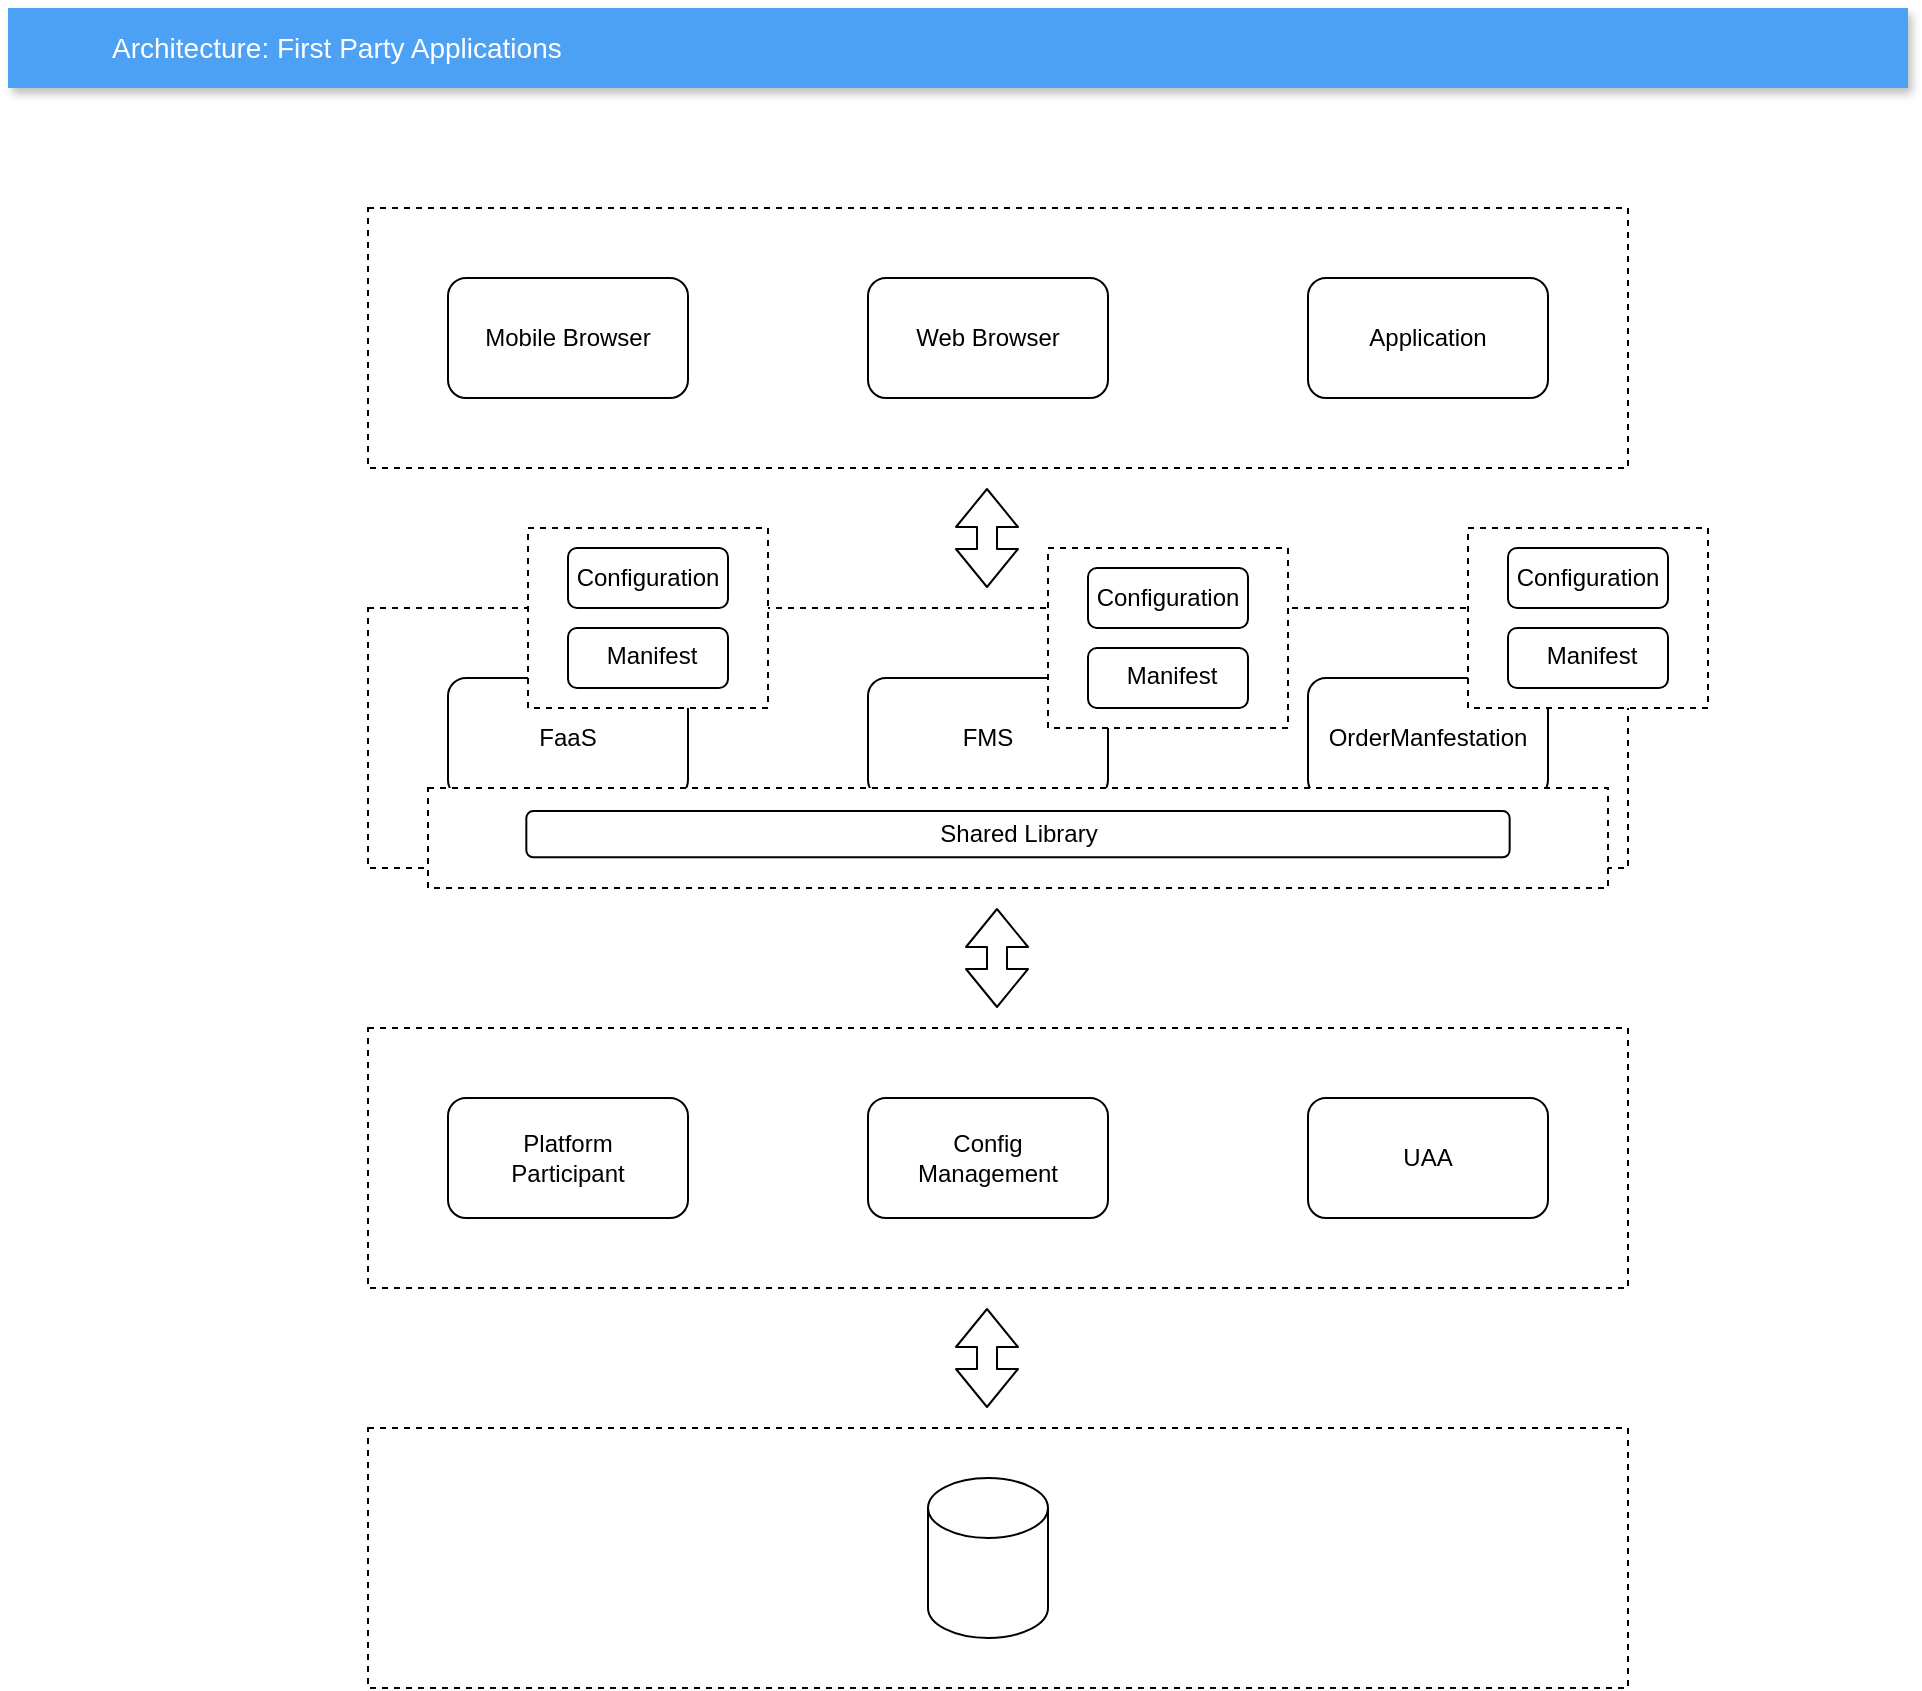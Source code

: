 <mxfile version="14.6.11" type="github">
  <diagram id="d1ab7348-05c3-a1e3-ca4d-12c340fd6b49" name="Page-1">
    <mxGraphModel dx="1350" dy="774" grid="1" gridSize="10" guides="1" tooltips="1" connect="1" arrows="1" fold="1" page="1" pageScale="1" pageWidth="1169" pageHeight="827" background="#ffffff" math="0" shadow="0">
      <root>
        <mxCell id="0" />
        <mxCell id="1" parent="0" />
        <mxCell id="9" value="Architecture: First Party Applications" style="fillColor=#4DA1F5;strokeColor=none;shadow=1;gradientColor=none;fontSize=14;align=left;spacingLeft=50;fontColor=#ffffff;html=1;" parent="1" vertex="1">
          <mxGeometry x="110" y="40" width="950" height="40" as="geometry" />
        </mxCell>
        <mxCell id="44_QHsM1Jb9pdZEY4SZs-172" value="" style="group" vertex="1" connectable="0" parent="1">
          <mxGeometry x="290" y="140" width="630" height="130" as="geometry" />
        </mxCell>
        <mxCell id="44_QHsM1Jb9pdZEY4SZs-164" value="" style="rounded=0;whiteSpace=wrap;html=1;dashed=1;" vertex="1" parent="44_QHsM1Jb9pdZEY4SZs-172">
          <mxGeometry width="630" height="130" as="geometry" />
        </mxCell>
        <mxCell id="44_QHsM1Jb9pdZEY4SZs-165" value="" style="rounded=1;whiteSpace=wrap;html=1;" vertex="1" parent="44_QHsM1Jb9pdZEY4SZs-172">
          <mxGeometry x="40" y="35" width="120" height="60" as="geometry" />
        </mxCell>
        <mxCell id="44_QHsM1Jb9pdZEY4SZs-166" value="" style="rounded=1;whiteSpace=wrap;html=1;" vertex="1" parent="44_QHsM1Jb9pdZEY4SZs-172">
          <mxGeometry x="250" y="35" width="120" height="60" as="geometry" />
        </mxCell>
        <mxCell id="44_QHsM1Jb9pdZEY4SZs-167" value="" style="rounded=1;whiteSpace=wrap;html=1;" vertex="1" parent="44_QHsM1Jb9pdZEY4SZs-172">
          <mxGeometry x="470" y="35" width="120" height="60" as="geometry" />
        </mxCell>
        <mxCell id="44_QHsM1Jb9pdZEY4SZs-168" value="Mobile Browser" style="text;html=1;strokeColor=none;fillColor=none;align=center;verticalAlign=middle;whiteSpace=wrap;rounded=0;" vertex="1" parent="44_QHsM1Jb9pdZEY4SZs-172">
          <mxGeometry x="55" y="55" width="90" height="20" as="geometry" />
        </mxCell>
        <mxCell id="44_QHsM1Jb9pdZEY4SZs-169" value="Web Browser" style="text;html=1;strokeColor=none;fillColor=none;align=center;verticalAlign=middle;whiteSpace=wrap;rounded=0;" vertex="1" parent="44_QHsM1Jb9pdZEY4SZs-172">
          <mxGeometry x="265" y="55" width="90" height="20" as="geometry" />
        </mxCell>
        <mxCell id="44_QHsM1Jb9pdZEY4SZs-171" value="Application" style="text;html=1;strokeColor=none;fillColor=none;align=center;verticalAlign=middle;whiteSpace=wrap;rounded=0;" vertex="1" parent="44_QHsM1Jb9pdZEY4SZs-172">
          <mxGeometry x="485" y="55" width="90" height="20" as="geometry" />
        </mxCell>
        <mxCell id="44_QHsM1Jb9pdZEY4SZs-173" value="" style="group" vertex="1" connectable="0" parent="1">
          <mxGeometry x="290" y="340" width="630" height="140" as="geometry" />
        </mxCell>
        <mxCell id="44_QHsM1Jb9pdZEY4SZs-174" value="" style="rounded=0;whiteSpace=wrap;html=1;dashed=1;" vertex="1" parent="44_QHsM1Jb9pdZEY4SZs-173">
          <mxGeometry width="630" height="130" as="geometry" />
        </mxCell>
        <mxCell id="44_QHsM1Jb9pdZEY4SZs-175" value="" style="rounded=1;whiteSpace=wrap;html=1;" vertex="1" parent="44_QHsM1Jb9pdZEY4SZs-173">
          <mxGeometry x="40" y="35" width="120" height="60" as="geometry" />
        </mxCell>
        <mxCell id="44_QHsM1Jb9pdZEY4SZs-176" value="" style="rounded=1;whiteSpace=wrap;html=1;" vertex="1" parent="44_QHsM1Jb9pdZEY4SZs-173">
          <mxGeometry x="250" y="35" width="120" height="60" as="geometry" />
        </mxCell>
        <mxCell id="44_QHsM1Jb9pdZEY4SZs-177" value="" style="rounded=1;whiteSpace=wrap;html=1;" vertex="1" parent="44_QHsM1Jb9pdZEY4SZs-173">
          <mxGeometry x="470" y="35" width="120" height="60" as="geometry" />
        </mxCell>
        <mxCell id="44_QHsM1Jb9pdZEY4SZs-178" value="FaaS" style="text;html=1;strokeColor=none;fillColor=none;align=center;verticalAlign=middle;whiteSpace=wrap;rounded=0;" vertex="1" parent="44_QHsM1Jb9pdZEY4SZs-173">
          <mxGeometry x="55" y="55" width="90" height="20" as="geometry" />
        </mxCell>
        <mxCell id="44_QHsM1Jb9pdZEY4SZs-179" value="FMS" style="text;html=1;strokeColor=none;fillColor=none;align=center;verticalAlign=middle;whiteSpace=wrap;rounded=0;" vertex="1" parent="44_QHsM1Jb9pdZEY4SZs-173">
          <mxGeometry x="265" y="55" width="90" height="20" as="geometry" />
        </mxCell>
        <mxCell id="44_QHsM1Jb9pdZEY4SZs-180" value="OrderManfestation" style="text;html=1;strokeColor=none;fillColor=none;align=center;verticalAlign=middle;whiteSpace=wrap;rounded=0;" vertex="1" parent="44_QHsM1Jb9pdZEY4SZs-173">
          <mxGeometry x="485" y="55" width="90" height="20" as="geometry" />
        </mxCell>
        <mxCell id="44_QHsM1Jb9pdZEY4SZs-209" value="" style="group" vertex="1" connectable="0" parent="44_QHsM1Jb9pdZEY4SZs-173">
          <mxGeometry x="30" y="90" width="590" height="50" as="geometry" />
        </mxCell>
        <mxCell id="44_QHsM1Jb9pdZEY4SZs-205" value="" style="rounded=0;whiteSpace=wrap;html=1;dashed=1;" vertex="1" parent="44_QHsM1Jb9pdZEY4SZs-209">
          <mxGeometry width="590" height="50" as="geometry" />
        </mxCell>
        <mxCell id="44_QHsM1Jb9pdZEY4SZs-206" value="" style="rounded=1;whiteSpace=wrap;html=1;" vertex="1" parent="44_QHsM1Jb9pdZEY4SZs-209">
          <mxGeometry x="49.167" y="11.538" width="491.667" height="23.077" as="geometry" />
        </mxCell>
        <mxCell id="44_QHsM1Jb9pdZEY4SZs-207" value="Shared Library" style="text;html=1;strokeColor=none;fillColor=none;align=center;verticalAlign=middle;whiteSpace=wrap;rounded=0;" vertex="1" parent="44_QHsM1Jb9pdZEY4SZs-209">
          <mxGeometry x="196.667" y="19.231" width="196.667" height="7.692" as="geometry" />
        </mxCell>
        <mxCell id="44_QHsM1Jb9pdZEY4SZs-253" value="" style="group" vertex="1" connectable="0" parent="44_QHsM1Jb9pdZEY4SZs-173">
          <mxGeometry x="340" y="-30" width="120" height="90" as="geometry" />
        </mxCell>
        <mxCell id="44_QHsM1Jb9pdZEY4SZs-223" value="" style="rounded=0;whiteSpace=wrap;html=1;dashed=1;" vertex="1" parent="44_QHsM1Jb9pdZEY4SZs-253">
          <mxGeometry width="120.0" height="90" as="geometry" />
        </mxCell>
        <mxCell id="44_QHsM1Jb9pdZEY4SZs-224" value="" style="rounded=1;whiteSpace=wrap;html=1;" vertex="1" parent="44_QHsM1Jb9pdZEY4SZs-253">
          <mxGeometry x="20" y="10" width="80" height="30" as="geometry" />
        </mxCell>
        <mxCell id="44_QHsM1Jb9pdZEY4SZs-225" value="Configuration" style="text;html=1;strokeColor=none;fillColor=none;align=center;verticalAlign=middle;whiteSpace=wrap;rounded=0;" vertex="1" parent="44_QHsM1Jb9pdZEY4SZs-253">
          <mxGeometry x="40" y="18.075" width="40" height="13.846" as="geometry" />
        </mxCell>
        <mxCell id="44_QHsM1Jb9pdZEY4SZs-244" style="edgeStyle=orthogonalEdgeStyle;rounded=0;orthogonalLoop=1;jettySize=auto;html=1;exitX=0.5;exitY=1;exitDx=0;exitDy=0;" edge="1" parent="44_QHsM1Jb9pdZEY4SZs-253" source="44_QHsM1Jb9pdZEY4SZs-224" target="44_QHsM1Jb9pdZEY4SZs-224">
          <mxGeometry x="-10" y="-140" as="geometry" />
        </mxCell>
        <mxCell id="44_QHsM1Jb9pdZEY4SZs-249" value="" style="rounded=1;whiteSpace=wrap;html=1;" vertex="1" parent="44_QHsM1Jb9pdZEY4SZs-253">
          <mxGeometry x="20" y="50" width="80" height="30" as="geometry" />
        </mxCell>
        <mxCell id="44_QHsM1Jb9pdZEY4SZs-250" value="Manifest" style="text;html=1;strokeColor=none;fillColor=none;align=center;verticalAlign=middle;whiteSpace=wrap;rounded=0;" vertex="1" parent="44_QHsM1Jb9pdZEY4SZs-253">
          <mxGeometry x="42" y="56.615" width="40" height="13.846" as="geometry" />
        </mxCell>
        <mxCell id="44_QHsM1Jb9pdZEY4SZs-251" style="edgeStyle=orthogonalEdgeStyle;rounded=0;orthogonalLoop=1;jettySize=auto;html=1;exitX=0.5;exitY=1;exitDx=0;exitDy=0;" edge="1" parent="44_QHsM1Jb9pdZEY4SZs-253" source="44_QHsM1Jb9pdZEY4SZs-249" target="44_QHsM1Jb9pdZEY4SZs-249">
          <mxGeometry y="20" as="geometry" />
        </mxCell>
        <mxCell id="44_QHsM1Jb9pdZEY4SZs-181" value="" style="group" vertex="1" connectable="0" parent="1">
          <mxGeometry x="290" y="550" width="630" height="130" as="geometry" />
        </mxCell>
        <mxCell id="44_QHsM1Jb9pdZEY4SZs-182" value="" style="rounded=0;whiteSpace=wrap;html=1;dashed=1;" vertex="1" parent="44_QHsM1Jb9pdZEY4SZs-181">
          <mxGeometry width="630" height="130" as="geometry" />
        </mxCell>
        <mxCell id="44_QHsM1Jb9pdZEY4SZs-183" value="" style="rounded=1;whiteSpace=wrap;html=1;" vertex="1" parent="44_QHsM1Jb9pdZEY4SZs-181">
          <mxGeometry x="40" y="35" width="120" height="60" as="geometry" />
        </mxCell>
        <mxCell id="44_QHsM1Jb9pdZEY4SZs-184" value="" style="rounded=1;whiteSpace=wrap;html=1;" vertex="1" parent="44_QHsM1Jb9pdZEY4SZs-181">
          <mxGeometry x="250" y="35" width="120" height="60" as="geometry" />
        </mxCell>
        <mxCell id="44_QHsM1Jb9pdZEY4SZs-185" value="" style="rounded=1;whiteSpace=wrap;html=1;" vertex="1" parent="44_QHsM1Jb9pdZEY4SZs-181">
          <mxGeometry x="470" y="35" width="120" height="60" as="geometry" />
        </mxCell>
        <mxCell id="44_QHsM1Jb9pdZEY4SZs-186" value="Platform Participant" style="text;html=1;strokeColor=none;fillColor=none;align=center;verticalAlign=middle;whiteSpace=wrap;rounded=0;" vertex="1" parent="44_QHsM1Jb9pdZEY4SZs-181">
          <mxGeometry x="55" y="55" width="90" height="20" as="geometry" />
        </mxCell>
        <mxCell id="44_QHsM1Jb9pdZEY4SZs-187" value="&lt;span&gt;Config Management&lt;/span&gt;" style="text;html=1;strokeColor=none;fillColor=none;align=center;verticalAlign=middle;whiteSpace=wrap;rounded=0;" vertex="1" parent="44_QHsM1Jb9pdZEY4SZs-181">
          <mxGeometry x="265" y="55" width="90" height="20" as="geometry" />
        </mxCell>
        <mxCell id="44_QHsM1Jb9pdZEY4SZs-188" value="UAA" style="text;html=1;strokeColor=none;fillColor=none;align=center;verticalAlign=middle;whiteSpace=wrap;rounded=0;" vertex="1" parent="44_QHsM1Jb9pdZEY4SZs-181">
          <mxGeometry x="485" y="55" width="90" height="20" as="geometry" />
        </mxCell>
        <mxCell id="44_QHsM1Jb9pdZEY4SZs-190" value="" style="rounded=0;whiteSpace=wrap;html=1;dashed=1;" vertex="1" parent="1">
          <mxGeometry x="290" y="750" width="630" height="130" as="geometry" />
        </mxCell>
        <mxCell id="44_QHsM1Jb9pdZEY4SZs-197" value="" style="shape=cylinder3;whiteSpace=wrap;html=1;boundedLbl=1;backgroundOutline=1;size=15;" vertex="1" parent="1">
          <mxGeometry x="570" y="775" width="60" height="80" as="geometry" />
        </mxCell>
        <mxCell id="44_QHsM1Jb9pdZEY4SZs-200" value="" style="shape=flexArrow;endArrow=classic;startArrow=classic;html=1;" edge="1" parent="1">
          <mxGeometry width="100" height="100" relative="1" as="geometry">
            <mxPoint x="599.5" y="330" as="sourcePoint" />
            <mxPoint x="599.5" y="280" as="targetPoint" />
          </mxGeometry>
        </mxCell>
        <mxCell id="44_QHsM1Jb9pdZEY4SZs-203" value="" style="shape=flexArrow;endArrow=classic;startArrow=classic;html=1;" edge="1" parent="1">
          <mxGeometry width="100" height="100" relative="1" as="geometry">
            <mxPoint x="604.5" y="540" as="sourcePoint" />
            <mxPoint x="604.5" y="490" as="targetPoint" />
          </mxGeometry>
        </mxCell>
        <mxCell id="44_QHsM1Jb9pdZEY4SZs-204" value="" style="shape=flexArrow;endArrow=classic;startArrow=classic;html=1;" edge="1" parent="1">
          <mxGeometry width="100" height="100" relative="1" as="geometry">
            <mxPoint x="599.5" y="740" as="sourcePoint" />
            <mxPoint x="599.5" y="690" as="targetPoint" />
          </mxGeometry>
        </mxCell>
        <mxCell id="44_QHsM1Jb9pdZEY4SZs-255" value="" style="group" vertex="1" connectable="0" parent="1">
          <mxGeometry x="370" y="300" width="120" height="90" as="geometry" />
        </mxCell>
        <mxCell id="44_QHsM1Jb9pdZEY4SZs-256" value="" style="rounded=0;whiteSpace=wrap;html=1;dashed=1;" vertex="1" parent="44_QHsM1Jb9pdZEY4SZs-255">
          <mxGeometry width="120.0" height="90" as="geometry" />
        </mxCell>
        <mxCell id="44_QHsM1Jb9pdZEY4SZs-257" value="" style="rounded=1;whiteSpace=wrap;html=1;" vertex="1" parent="44_QHsM1Jb9pdZEY4SZs-255">
          <mxGeometry x="20" y="10" width="80" height="30" as="geometry" />
        </mxCell>
        <mxCell id="44_QHsM1Jb9pdZEY4SZs-258" value="Configuration" style="text;html=1;strokeColor=none;fillColor=none;align=center;verticalAlign=middle;whiteSpace=wrap;rounded=0;" vertex="1" parent="44_QHsM1Jb9pdZEY4SZs-255">
          <mxGeometry x="40" y="18.075" width="40" height="13.846" as="geometry" />
        </mxCell>
        <mxCell id="44_QHsM1Jb9pdZEY4SZs-259" style="edgeStyle=orthogonalEdgeStyle;rounded=0;orthogonalLoop=1;jettySize=auto;html=1;exitX=0.5;exitY=1;exitDx=0;exitDy=0;" edge="1" parent="44_QHsM1Jb9pdZEY4SZs-255" source="44_QHsM1Jb9pdZEY4SZs-257" target="44_QHsM1Jb9pdZEY4SZs-257">
          <mxGeometry x="-10" y="-140" as="geometry" />
        </mxCell>
        <mxCell id="44_QHsM1Jb9pdZEY4SZs-260" value="" style="rounded=1;whiteSpace=wrap;html=1;" vertex="1" parent="44_QHsM1Jb9pdZEY4SZs-255">
          <mxGeometry x="20" y="50" width="80" height="30" as="geometry" />
        </mxCell>
        <mxCell id="44_QHsM1Jb9pdZEY4SZs-261" value="Manifest" style="text;html=1;strokeColor=none;fillColor=none;align=center;verticalAlign=middle;whiteSpace=wrap;rounded=0;" vertex="1" parent="44_QHsM1Jb9pdZEY4SZs-255">
          <mxGeometry x="42" y="56.615" width="40" height="13.846" as="geometry" />
        </mxCell>
        <mxCell id="44_QHsM1Jb9pdZEY4SZs-262" style="edgeStyle=orthogonalEdgeStyle;rounded=0;orthogonalLoop=1;jettySize=auto;html=1;exitX=0.5;exitY=1;exitDx=0;exitDy=0;" edge="1" parent="44_QHsM1Jb9pdZEY4SZs-255" source="44_QHsM1Jb9pdZEY4SZs-260" target="44_QHsM1Jb9pdZEY4SZs-260">
          <mxGeometry y="20" as="geometry" />
        </mxCell>
        <mxCell id="44_QHsM1Jb9pdZEY4SZs-263" value="" style="group" vertex="1" connectable="0" parent="1">
          <mxGeometry x="840" y="300" width="120" height="90" as="geometry" />
        </mxCell>
        <mxCell id="44_QHsM1Jb9pdZEY4SZs-264" value="" style="rounded=0;whiteSpace=wrap;html=1;dashed=1;" vertex="1" parent="44_QHsM1Jb9pdZEY4SZs-263">
          <mxGeometry width="120.0" height="90" as="geometry" />
        </mxCell>
        <mxCell id="44_QHsM1Jb9pdZEY4SZs-265" value="" style="rounded=1;whiteSpace=wrap;html=1;" vertex="1" parent="44_QHsM1Jb9pdZEY4SZs-263">
          <mxGeometry x="20" y="10" width="80" height="30" as="geometry" />
        </mxCell>
        <mxCell id="44_QHsM1Jb9pdZEY4SZs-266" value="Configuration" style="text;html=1;strokeColor=none;fillColor=none;align=center;verticalAlign=middle;whiteSpace=wrap;rounded=0;" vertex="1" parent="44_QHsM1Jb9pdZEY4SZs-263">
          <mxGeometry x="40" y="18.075" width="40" height="13.846" as="geometry" />
        </mxCell>
        <mxCell id="44_QHsM1Jb9pdZEY4SZs-267" style="edgeStyle=orthogonalEdgeStyle;rounded=0;orthogonalLoop=1;jettySize=auto;html=1;exitX=0.5;exitY=1;exitDx=0;exitDy=0;" edge="1" parent="44_QHsM1Jb9pdZEY4SZs-263" source="44_QHsM1Jb9pdZEY4SZs-265" target="44_QHsM1Jb9pdZEY4SZs-265">
          <mxGeometry x="-10" y="-140" as="geometry" />
        </mxCell>
        <mxCell id="44_QHsM1Jb9pdZEY4SZs-268" value="" style="rounded=1;whiteSpace=wrap;html=1;" vertex="1" parent="44_QHsM1Jb9pdZEY4SZs-263">
          <mxGeometry x="20" y="50" width="80" height="30" as="geometry" />
        </mxCell>
        <mxCell id="44_QHsM1Jb9pdZEY4SZs-269" value="Manifest" style="text;html=1;strokeColor=none;fillColor=none;align=center;verticalAlign=middle;whiteSpace=wrap;rounded=0;" vertex="1" parent="44_QHsM1Jb9pdZEY4SZs-263">
          <mxGeometry x="42" y="56.615" width="40" height="13.846" as="geometry" />
        </mxCell>
        <mxCell id="44_QHsM1Jb9pdZEY4SZs-270" style="edgeStyle=orthogonalEdgeStyle;rounded=0;orthogonalLoop=1;jettySize=auto;html=1;exitX=0.5;exitY=1;exitDx=0;exitDy=0;" edge="1" parent="44_QHsM1Jb9pdZEY4SZs-263" source="44_QHsM1Jb9pdZEY4SZs-268" target="44_QHsM1Jb9pdZEY4SZs-268">
          <mxGeometry y="20" as="geometry" />
        </mxCell>
      </root>
    </mxGraphModel>
  </diagram>
</mxfile>
